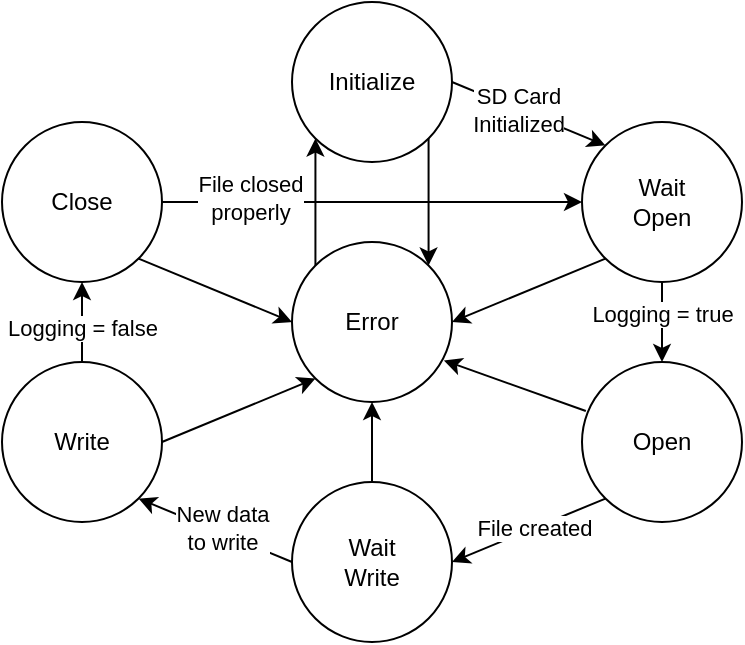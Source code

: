 <mxfile version="25.0.3">
  <diagram name="Page-1" id="6Es5tGawK5sbiUXCznOx">
    <mxGraphModel dx="895" dy="531" grid="1" gridSize="10" guides="1" tooltips="1" connect="1" arrows="1" fold="1" page="1" pageScale="1" pageWidth="850" pageHeight="1100" math="0" shadow="0">
      <root>
        <mxCell id="0" />
        <mxCell id="1" parent="0" />
        <mxCell id="r4LKiJ6LPzXQvknXqetr-1" value="Initialize" style="ellipse;whiteSpace=wrap;html=1;aspect=fixed;" parent="1" vertex="1">
          <mxGeometry x="385" y="260" width="80" height="80" as="geometry" />
        </mxCell>
        <mxCell id="r4LKiJ6LPzXQvknXqetr-2" value="Error" style="ellipse;whiteSpace=wrap;html=1;aspect=fixed;" parent="1" vertex="1">
          <mxGeometry x="385" y="380" width="80" height="80" as="geometry" />
        </mxCell>
        <mxCell id="r4LKiJ6LPzXQvknXqetr-3" value="Wait&lt;div&gt;Open&lt;/div&gt;" style="ellipse;whiteSpace=wrap;html=1;aspect=fixed;" parent="1" vertex="1">
          <mxGeometry x="530" y="320" width="80" height="80" as="geometry" />
        </mxCell>
        <mxCell id="r4LKiJ6LPzXQvknXqetr-4" value="Open" style="ellipse;whiteSpace=wrap;html=1;aspect=fixed;" parent="1" vertex="1">
          <mxGeometry x="530" y="440" width="80" height="80" as="geometry" />
        </mxCell>
        <mxCell id="r4LKiJ6LPzXQvknXqetr-5" value="Wait&lt;div&gt;Write&lt;/div&gt;" style="ellipse;whiteSpace=wrap;html=1;aspect=fixed;" parent="1" vertex="1">
          <mxGeometry x="385" y="500" width="80" height="80" as="geometry" />
        </mxCell>
        <mxCell id="r4LKiJ6LPzXQvknXqetr-6" value="Write" style="ellipse;whiteSpace=wrap;html=1;aspect=fixed;" parent="1" vertex="1">
          <mxGeometry x="240" y="440" width="80" height="80" as="geometry" />
        </mxCell>
        <mxCell id="r4LKiJ6LPzXQvknXqetr-7" value="Close" style="ellipse;whiteSpace=wrap;html=1;aspect=fixed;" parent="1" vertex="1">
          <mxGeometry x="240" y="320" width="80" height="80" as="geometry" />
        </mxCell>
        <mxCell id="r4LKiJ6LPzXQvknXqetr-9" value="" style="endArrow=classic;html=1;rounded=0;exitX=1;exitY=0.5;exitDx=0;exitDy=0;entryX=0;entryY=0;entryDx=0;entryDy=0;" parent="1" source="r4LKiJ6LPzXQvknXqetr-1" target="r4LKiJ6LPzXQvknXqetr-3" edge="1">
          <mxGeometry width="50" height="50" relative="1" as="geometry">
            <mxPoint x="560" y="290" as="sourcePoint" />
            <mxPoint x="610" y="240" as="targetPoint" />
          </mxGeometry>
        </mxCell>
        <mxCell id="sKFMA02Fsx8Pi8cFZomu-1" value="SD Card&lt;div&gt;Initialized&lt;/div&gt;" style="edgeLabel;html=1;align=center;verticalAlign=middle;resizable=0;points=[];" vertex="1" connectable="0" parent="r4LKiJ6LPzXQvknXqetr-9">
          <mxGeometry x="-0.151" relative="1" as="geometry">
            <mxPoint as="offset" />
          </mxGeometry>
        </mxCell>
        <mxCell id="r4LKiJ6LPzXQvknXqetr-10" value="" style="endArrow=classic;html=1;rounded=0;exitX=1;exitY=0.5;exitDx=0;exitDy=0;entryX=0;entryY=0.5;entryDx=0;entryDy=0;" parent="1" source="r4LKiJ6LPzXQvknXqetr-7" target="r4LKiJ6LPzXQvknXqetr-3" edge="1">
          <mxGeometry width="50" height="50" relative="1" as="geometry">
            <mxPoint x="290" y="300" as="sourcePoint" />
            <mxPoint x="340" y="250" as="targetPoint" />
          </mxGeometry>
        </mxCell>
        <mxCell id="sKFMA02Fsx8Pi8cFZomu-6" value="File closed&lt;div&gt;properly&lt;/div&gt;" style="edgeLabel;html=1;align=center;verticalAlign=middle;resizable=0;points=[];" vertex="1" connectable="0" parent="r4LKiJ6LPzXQvknXqetr-10">
          <mxGeometry x="-0.579" y="2" relative="1" as="geometry">
            <mxPoint as="offset" />
          </mxGeometry>
        </mxCell>
        <mxCell id="r4LKiJ6LPzXQvknXqetr-11" value="" style="endArrow=classic;html=1;rounded=0;exitX=0.5;exitY=1;exitDx=0;exitDy=0;entryX=0.5;entryY=0;entryDx=0;entryDy=0;" parent="1" source="r4LKiJ6LPzXQvknXqetr-3" target="r4LKiJ6LPzXQvknXqetr-4" edge="1">
          <mxGeometry width="50" height="50" relative="1" as="geometry">
            <mxPoint x="640" y="430" as="sourcePoint" />
            <mxPoint x="690" y="380" as="targetPoint" />
          </mxGeometry>
        </mxCell>
        <mxCell id="sKFMA02Fsx8Pi8cFZomu-2" value="Logging = true" style="edgeLabel;html=1;align=center;verticalAlign=middle;resizable=0;points=[];" vertex="1" connectable="0" parent="r4LKiJ6LPzXQvknXqetr-11">
          <mxGeometry x="-0.192" relative="1" as="geometry">
            <mxPoint as="offset" />
          </mxGeometry>
        </mxCell>
        <mxCell id="r4LKiJ6LPzXQvknXqetr-12" value="" style="endArrow=classic;html=1;rounded=0;entryX=1;entryY=0.5;entryDx=0;entryDy=0;exitX=0;exitY=1;exitDx=0;exitDy=0;" parent="1" source="r4LKiJ6LPzXQvknXqetr-3" target="r4LKiJ6LPzXQvknXqetr-2" edge="1">
          <mxGeometry width="50" height="50" relative="1" as="geometry">
            <mxPoint x="60" y="520" as="sourcePoint" />
            <mxPoint x="110" y="470" as="targetPoint" />
          </mxGeometry>
        </mxCell>
        <mxCell id="r4LKiJ6LPzXQvknXqetr-14" value="" style="endArrow=classic;html=1;rounded=0;exitX=0.024;exitY=0.306;exitDx=0;exitDy=0;exitPerimeter=0;entryX=0.949;entryY=0.74;entryDx=0;entryDy=0;entryPerimeter=0;" parent="1" source="r4LKiJ6LPzXQvknXqetr-4" target="r4LKiJ6LPzXQvknXqetr-2" edge="1">
          <mxGeometry width="50" height="50" relative="1" as="geometry">
            <mxPoint x="590" y="620" as="sourcePoint" />
            <mxPoint x="640" y="570" as="targetPoint" />
          </mxGeometry>
        </mxCell>
        <mxCell id="r4LKiJ6LPzXQvknXqetr-15" value="" style="endArrow=classic;html=1;rounded=0;exitX=0;exitY=1;exitDx=0;exitDy=0;entryX=1;entryY=0.5;entryDx=0;entryDy=0;" parent="1" source="r4LKiJ6LPzXQvknXqetr-4" target="r4LKiJ6LPzXQvknXqetr-5" edge="1">
          <mxGeometry width="50" height="50" relative="1" as="geometry">
            <mxPoint x="610" y="620" as="sourcePoint" />
            <mxPoint x="660" y="570" as="targetPoint" />
          </mxGeometry>
        </mxCell>
        <mxCell id="sKFMA02Fsx8Pi8cFZomu-4" value="File created" style="edgeLabel;html=1;align=center;verticalAlign=middle;resizable=0;points=[];" vertex="1" connectable="0" parent="r4LKiJ6LPzXQvknXqetr-15">
          <mxGeometry x="-0.06" relative="1" as="geometry">
            <mxPoint as="offset" />
          </mxGeometry>
        </mxCell>
        <mxCell id="r4LKiJ6LPzXQvknXqetr-16" value="" style="endArrow=classic;html=1;rounded=0;exitX=0;exitY=0.5;exitDx=0;exitDy=0;entryX=1;entryY=1;entryDx=0;entryDy=0;" parent="1" source="r4LKiJ6LPzXQvknXqetr-5" target="r4LKiJ6LPzXQvknXqetr-6" edge="1">
          <mxGeometry width="50" height="50" relative="1" as="geometry">
            <mxPoint x="350" y="650" as="sourcePoint" />
            <mxPoint x="400" y="600" as="targetPoint" />
          </mxGeometry>
        </mxCell>
        <mxCell id="sKFMA02Fsx8Pi8cFZomu-5" value="New data&lt;div&gt;to write&lt;/div&gt;" style="edgeLabel;html=1;align=center;verticalAlign=middle;resizable=0;points=[];" vertex="1" connectable="0" parent="r4LKiJ6LPzXQvknXqetr-16">
          <mxGeometry x="-0.047" y="-2" relative="1" as="geometry">
            <mxPoint as="offset" />
          </mxGeometry>
        </mxCell>
        <mxCell id="r4LKiJ6LPzXQvknXqetr-17" value="" style="endArrow=classic;html=1;rounded=0;exitX=0.5;exitY=0;exitDx=0;exitDy=0;entryX=0.5;entryY=1;entryDx=0;entryDy=0;" parent="1" source="r4LKiJ6LPzXQvknXqetr-6" target="r4LKiJ6LPzXQvknXqetr-7" edge="1">
          <mxGeometry width="50" height="50" relative="1" as="geometry">
            <mxPoint x="130" y="520" as="sourcePoint" />
            <mxPoint x="180" y="470" as="targetPoint" />
          </mxGeometry>
        </mxCell>
        <mxCell id="sKFMA02Fsx8Pi8cFZomu-3" value="Logging = false" style="edgeLabel;html=1;align=center;verticalAlign=middle;resizable=0;points=[];" vertex="1" connectable="0" parent="r4LKiJ6LPzXQvknXqetr-17">
          <mxGeometry x="-0.158" relative="1" as="geometry">
            <mxPoint as="offset" />
          </mxGeometry>
        </mxCell>
        <mxCell id="r4LKiJ6LPzXQvknXqetr-18" value="" style="endArrow=classic;html=1;rounded=0;exitX=1;exitY=0.5;exitDx=0;exitDy=0;entryX=0;entryY=1;entryDx=0;entryDy=0;" parent="1" source="r4LKiJ6LPzXQvknXqetr-6" target="r4LKiJ6LPzXQvknXqetr-2" edge="1">
          <mxGeometry width="50" height="50" relative="1" as="geometry">
            <mxPoint x="180" y="400" as="sourcePoint" />
            <mxPoint x="230" y="350" as="targetPoint" />
          </mxGeometry>
        </mxCell>
        <mxCell id="r4LKiJ6LPzXQvknXqetr-19" value="" style="endArrow=classic;html=1;rounded=0;exitX=1;exitY=1;exitDx=0;exitDy=0;entryX=0;entryY=0.5;entryDx=0;entryDy=0;" parent="1" source="r4LKiJ6LPzXQvknXqetr-7" target="r4LKiJ6LPzXQvknXqetr-2" edge="1">
          <mxGeometry width="50" height="50" relative="1" as="geometry">
            <mxPoint x="150" y="470" as="sourcePoint" />
            <mxPoint x="200" y="420" as="targetPoint" />
          </mxGeometry>
        </mxCell>
        <mxCell id="r4LKiJ6LPzXQvknXqetr-20" value="" style="endArrow=classic;html=1;rounded=0;exitX=0.5;exitY=0;exitDx=0;exitDy=0;entryX=0.5;entryY=1;entryDx=0;entryDy=0;" parent="1" source="r4LKiJ6LPzXQvknXqetr-5" target="r4LKiJ6LPzXQvknXqetr-2" edge="1">
          <mxGeometry width="50" height="50" relative="1" as="geometry">
            <mxPoint x="560" y="640" as="sourcePoint" />
            <mxPoint x="610" y="590" as="targetPoint" />
          </mxGeometry>
        </mxCell>
        <mxCell id="r4LKiJ6LPzXQvknXqetr-21" value="" style="endArrow=classic;html=1;rounded=0;exitX=1;exitY=1;exitDx=0;exitDy=0;entryX=1;entryY=0;entryDx=0;entryDy=0;" parent="1" source="r4LKiJ6LPzXQvknXqetr-1" target="r4LKiJ6LPzXQvknXqetr-2" edge="1">
          <mxGeometry width="50" height="50" relative="1" as="geometry">
            <mxPoint x="100" y="480" as="sourcePoint" />
            <mxPoint x="150" y="430" as="targetPoint" />
          </mxGeometry>
        </mxCell>
        <mxCell id="r4LKiJ6LPzXQvknXqetr-22" value="" style="endArrow=classic;html=1;rounded=0;exitX=0;exitY=0;exitDx=0;exitDy=0;entryX=0;entryY=1;entryDx=0;entryDy=0;" parent="1" source="r4LKiJ6LPzXQvknXqetr-2" target="r4LKiJ6LPzXQvknXqetr-1" edge="1">
          <mxGeometry width="50" height="50" relative="1" as="geometry">
            <mxPoint x="210" y="490" as="sourcePoint" />
            <mxPoint x="260" y="440" as="targetPoint" />
          </mxGeometry>
        </mxCell>
      </root>
    </mxGraphModel>
  </diagram>
</mxfile>
